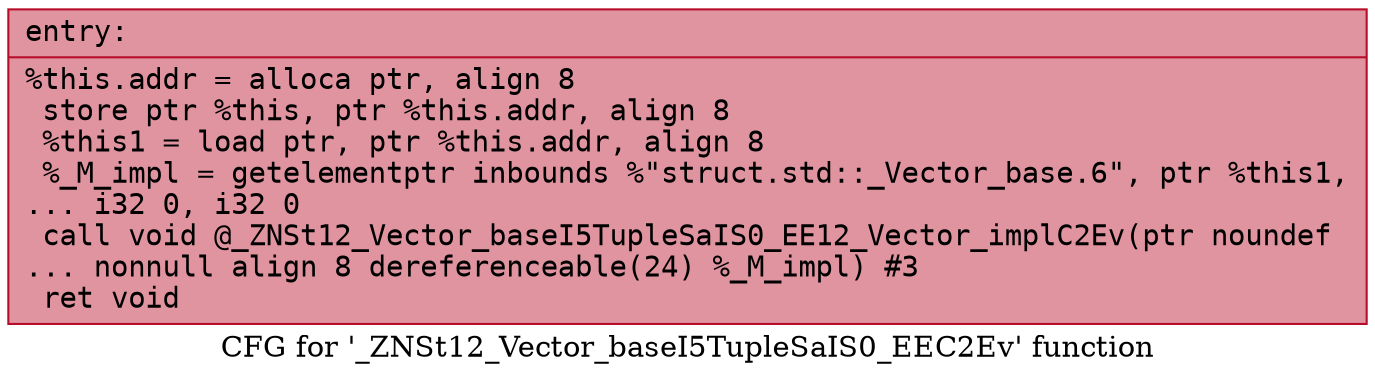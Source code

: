 digraph "CFG for '_ZNSt12_Vector_baseI5TupleSaIS0_EEC2Ev' function" {
	label="CFG for '_ZNSt12_Vector_baseI5TupleSaIS0_EEC2Ev' function";

	Node0x55c60638f620 [shape=record,color="#b70d28ff", style=filled, fillcolor="#b70d2870" fontname="Courier",label="{entry:\l|  %this.addr = alloca ptr, align 8\l  store ptr %this, ptr %this.addr, align 8\l  %this1 = load ptr, ptr %this.addr, align 8\l  %_M_impl = getelementptr inbounds %\"struct.std::_Vector_base.6\", ptr %this1,\l... i32 0, i32 0\l  call void @_ZNSt12_Vector_baseI5TupleSaIS0_EE12_Vector_implC2Ev(ptr noundef\l... nonnull align 8 dereferenceable(24) %_M_impl) #3\l  ret void\l}"];
}
